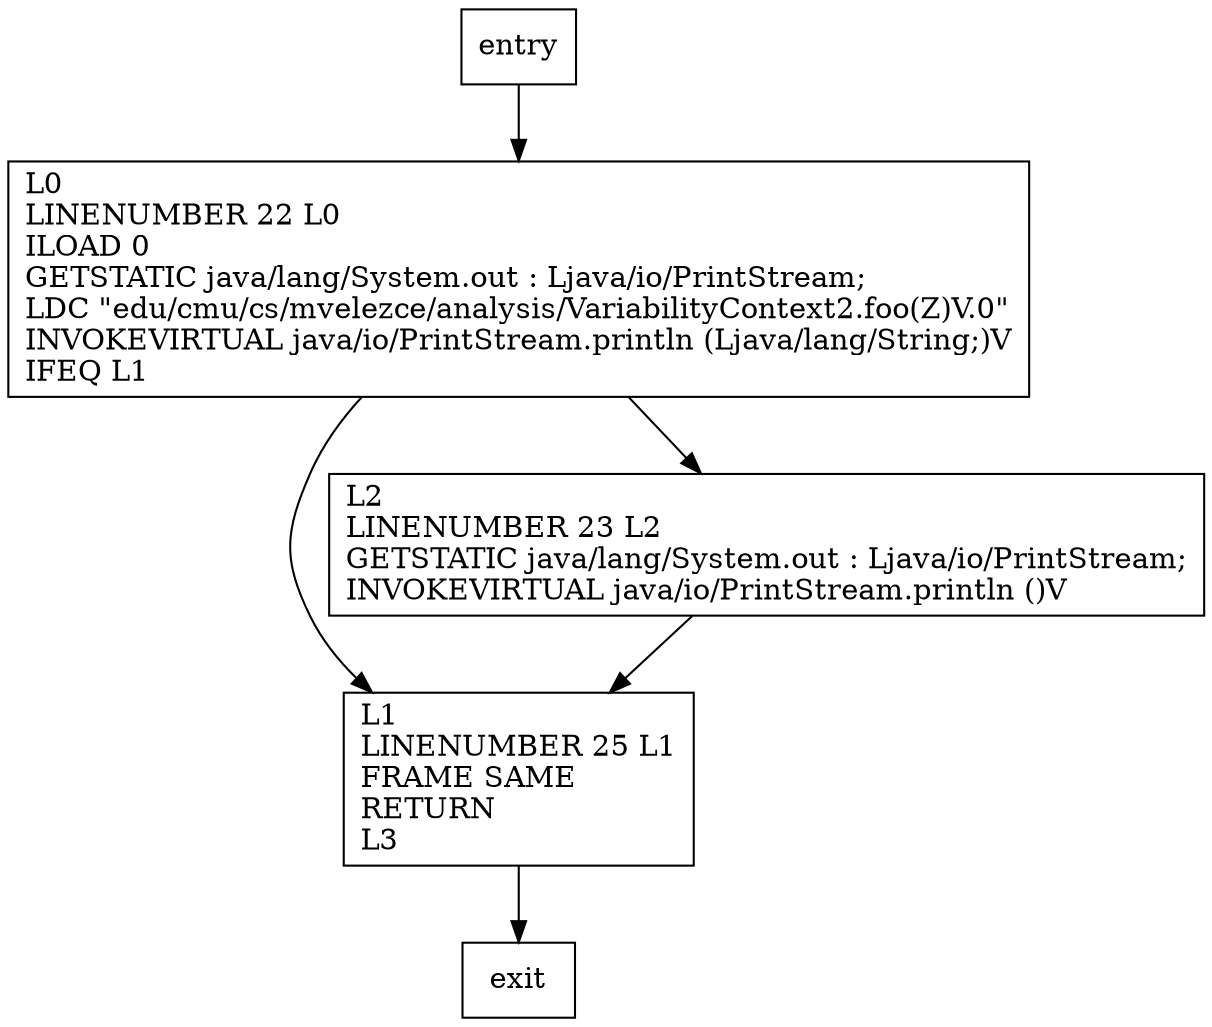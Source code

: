 digraph foo {
node [shape=record];
2127481101 [label="L1\lLINENUMBER 25 L1\lFRAME SAME\lRETURN\lL3\l"];
2120493960 [label="L0\lLINENUMBER 22 L0\lILOAD 0\lGETSTATIC java/lang/System.out : Ljava/io/PrintStream;\lLDC \"edu/cmu/cs/mvelezce/analysis/VariabilityContext2.foo(Z)V.0\"\lINVOKEVIRTUAL java/io/PrintStream.println (Ljava/lang/String;)V\lIFEQ L1\l"];
1798636297 [label="L2\lLINENUMBER 23 L2\lGETSTATIC java/lang/System.out : Ljava/io/PrintStream;\lINVOKEVIRTUAL java/io/PrintStream.println ()V\l"];
entry;
exit;
entry -> 2120493960;
2127481101 -> exit;
2120493960 -> 2127481101;
2120493960 -> 1798636297;
1798636297 -> 2127481101;
}
